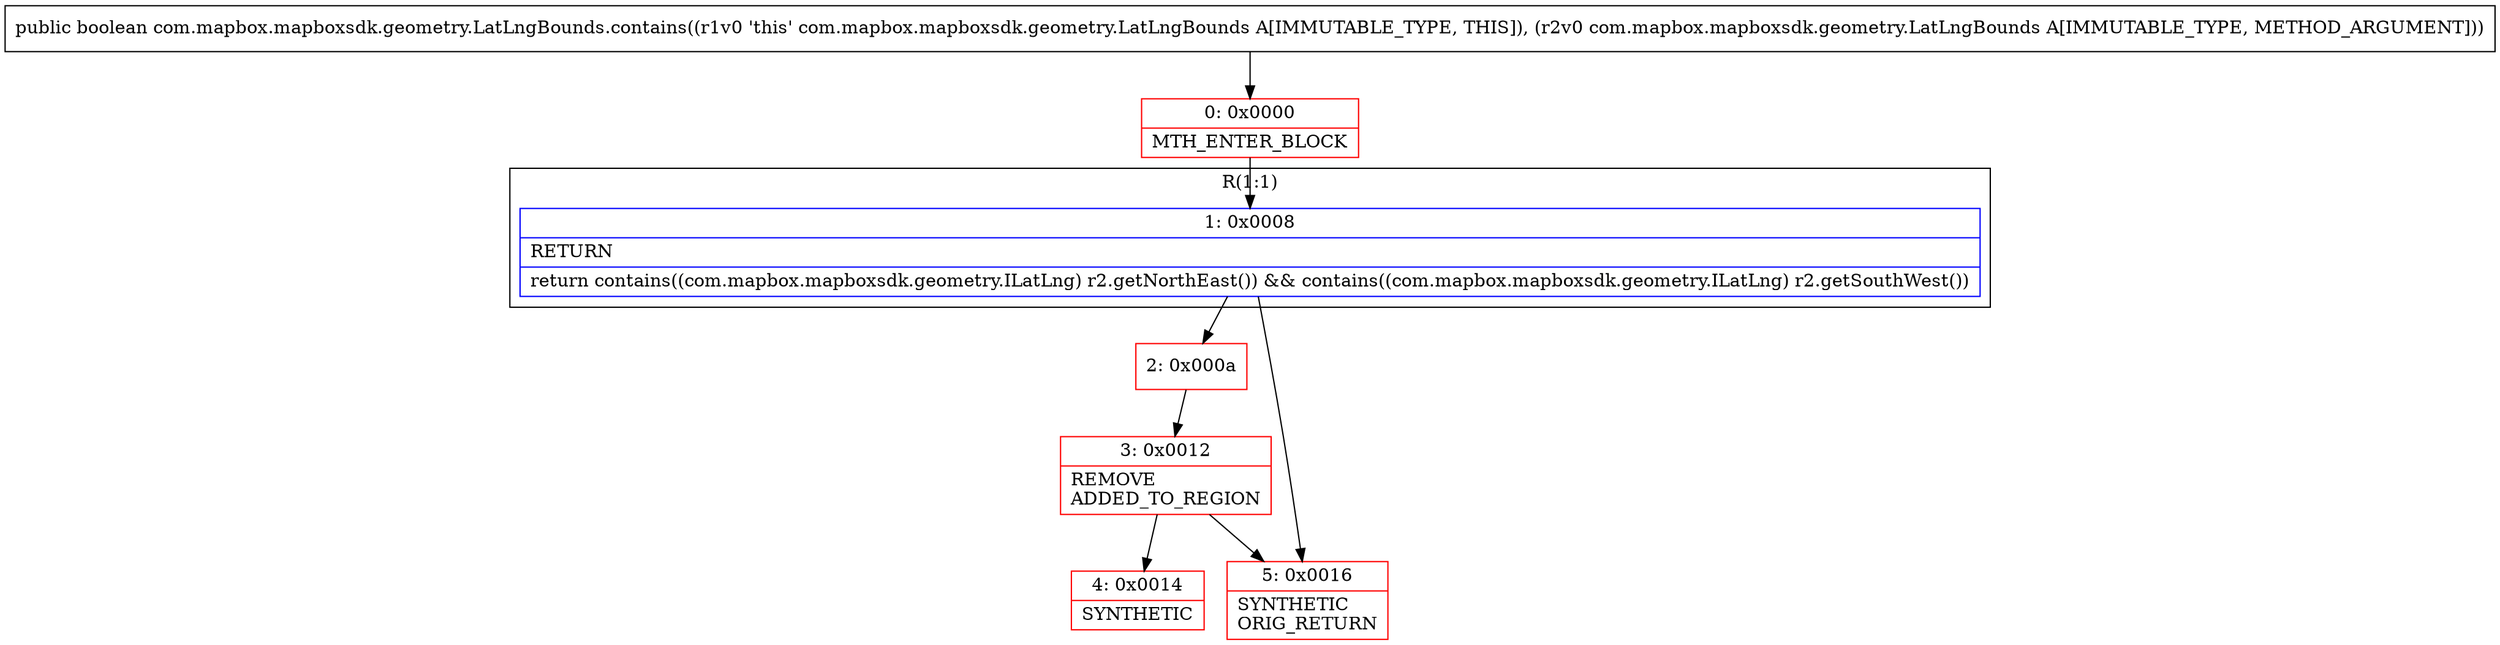 digraph "CFG forcom.mapbox.mapboxsdk.geometry.LatLngBounds.contains(Lcom\/mapbox\/mapboxsdk\/geometry\/LatLngBounds;)Z" {
subgraph cluster_Region_973568971 {
label = "R(1:1)";
node [shape=record,color=blue];
Node_1 [shape=record,label="{1\:\ 0x0008|RETURN\l|return contains((com.mapbox.mapboxsdk.geometry.ILatLng) r2.getNorthEast()) && contains((com.mapbox.mapboxsdk.geometry.ILatLng) r2.getSouthWest())\l}"];
}
Node_0 [shape=record,color=red,label="{0\:\ 0x0000|MTH_ENTER_BLOCK\l}"];
Node_2 [shape=record,color=red,label="{2\:\ 0x000a}"];
Node_3 [shape=record,color=red,label="{3\:\ 0x0012|REMOVE\lADDED_TO_REGION\l}"];
Node_4 [shape=record,color=red,label="{4\:\ 0x0014|SYNTHETIC\l}"];
Node_5 [shape=record,color=red,label="{5\:\ 0x0016|SYNTHETIC\lORIG_RETURN\l}"];
MethodNode[shape=record,label="{public boolean com.mapbox.mapboxsdk.geometry.LatLngBounds.contains((r1v0 'this' com.mapbox.mapboxsdk.geometry.LatLngBounds A[IMMUTABLE_TYPE, THIS]), (r2v0 com.mapbox.mapboxsdk.geometry.LatLngBounds A[IMMUTABLE_TYPE, METHOD_ARGUMENT])) }"];
MethodNode -> Node_0;
Node_1 -> Node_2;
Node_1 -> Node_5;
Node_0 -> Node_1;
Node_2 -> Node_3;
Node_3 -> Node_4;
Node_3 -> Node_5;
}

